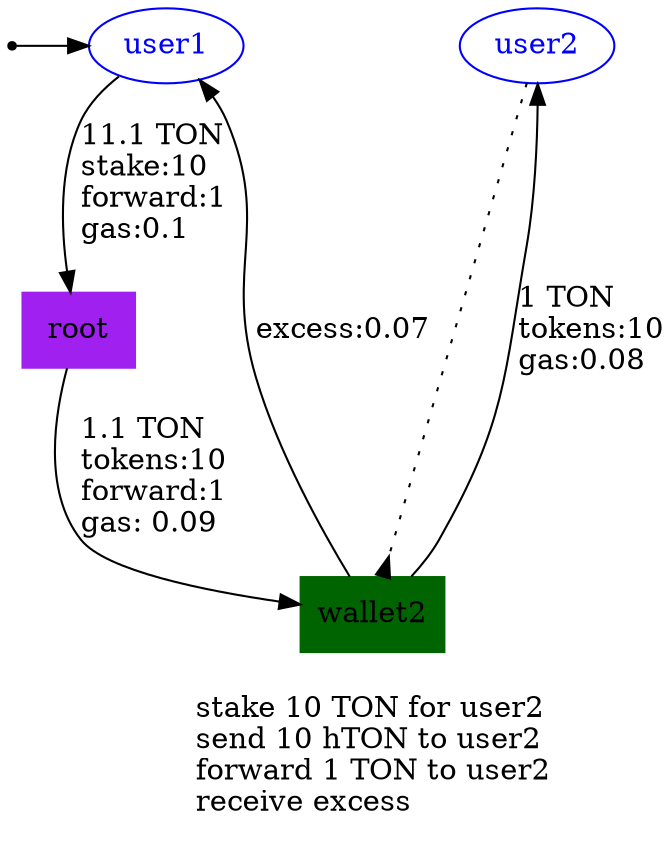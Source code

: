 digraph {
    label="
        stake 10 TON for user2\l\
        send 10 hTON to user2\l\
        forward 1 TON to user2\l\
        receive excess\l\
        "
    splines=spline

    /* Entities */
    external [ shape=point ]
    user1 [ shape=oval color=blue fontcolor=blue ]
    user2 [ shape=oval color=blue fontcolor=blue ]
    root [ shape=box color=purple style=filled ]
    wallet2 [ shape=box color=darkgreen style=filled ]

    /* Relationships */
    external -> user1
    user1 -> root [ label="11.1 TON\lstake:10\lforward:1\lgas:0.1\l" ]
    root -> wallet2 [ label="1.1 TON\ltokens:10\lforward:1\lgas: 0.09\l" ]
    user2 -> wallet2 [ arrowhead=inv style=dotted ]
    wallet2 -> user2 [ label="1 TON\ltokens:10\lgas:0.08\l" ]
    wallet2 -> user1 [ label="excess:0.07\l" ]

    /* Ranks */
    { rank=min external user1 user2 }
    { rank=max wallet2 }
}
